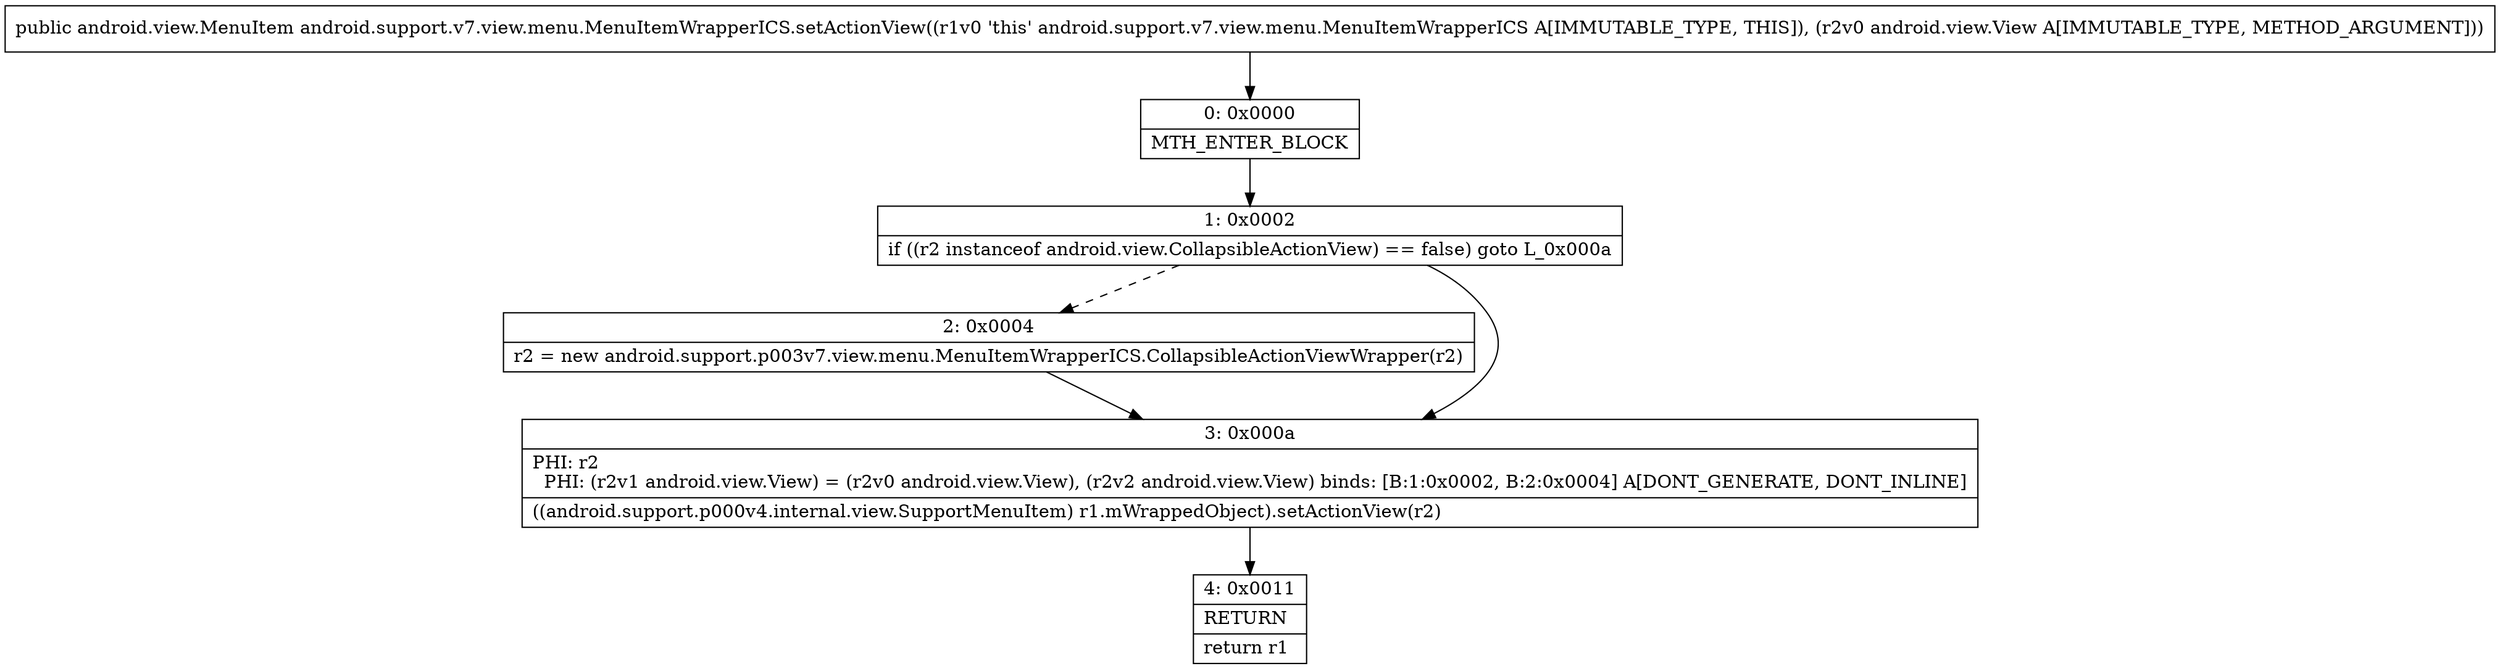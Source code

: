 digraph "CFG forandroid.support.v7.view.menu.MenuItemWrapperICS.setActionView(Landroid\/view\/View;)Landroid\/view\/MenuItem;" {
Node_0 [shape=record,label="{0\:\ 0x0000|MTH_ENTER_BLOCK\l}"];
Node_1 [shape=record,label="{1\:\ 0x0002|if ((r2 instanceof android.view.CollapsibleActionView) == false) goto L_0x000a\l}"];
Node_2 [shape=record,label="{2\:\ 0x0004|r2 = new android.support.p003v7.view.menu.MenuItemWrapperICS.CollapsibleActionViewWrapper(r2)\l}"];
Node_3 [shape=record,label="{3\:\ 0x000a|PHI: r2 \l  PHI: (r2v1 android.view.View) = (r2v0 android.view.View), (r2v2 android.view.View) binds: [B:1:0x0002, B:2:0x0004] A[DONT_GENERATE, DONT_INLINE]\l|((android.support.p000v4.internal.view.SupportMenuItem) r1.mWrappedObject).setActionView(r2)\l}"];
Node_4 [shape=record,label="{4\:\ 0x0011|RETURN\l|return r1\l}"];
MethodNode[shape=record,label="{public android.view.MenuItem android.support.v7.view.menu.MenuItemWrapperICS.setActionView((r1v0 'this' android.support.v7.view.menu.MenuItemWrapperICS A[IMMUTABLE_TYPE, THIS]), (r2v0 android.view.View A[IMMUTABLE_TYPE, METHOD_ARGUMENT])) }"];
MethodNode -> Node_0;
Node_0 -> Node_1;
Node_1 -> Node_2[style=dashed];
Node_1 -> Node_3;
Node_2 -> Node_3;
Node_3 -> Node_4;
}

